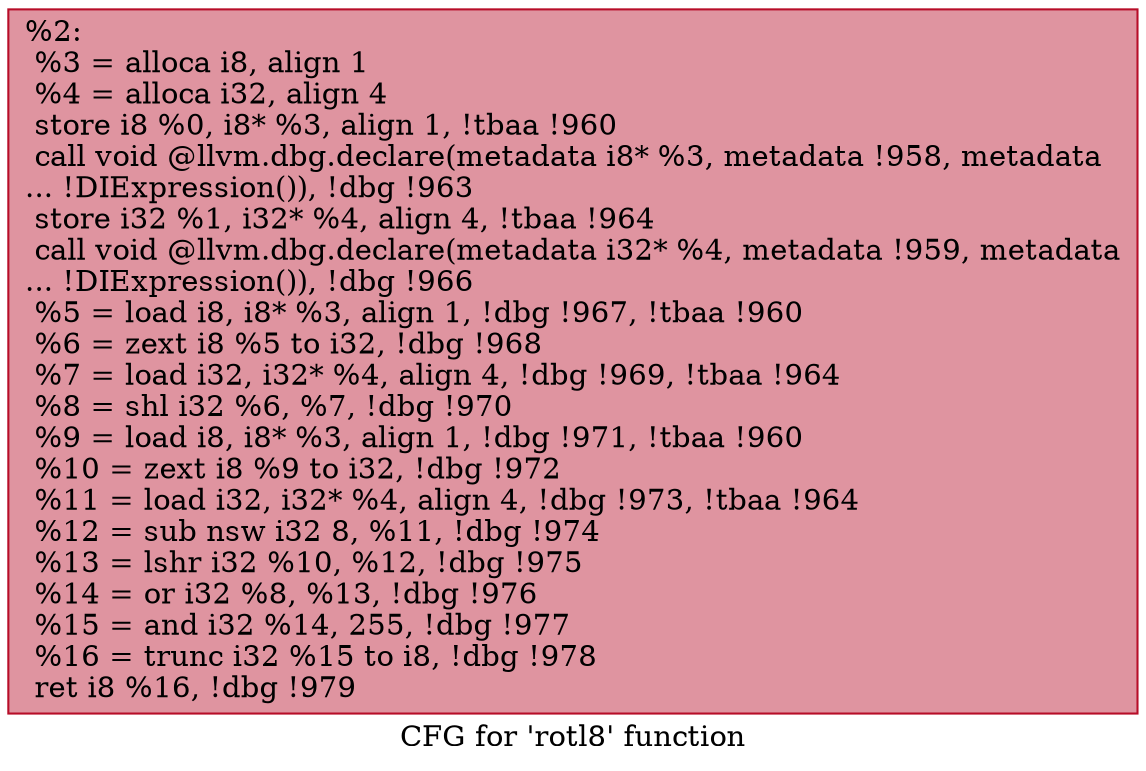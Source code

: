 digraph "CFG for 'rotl8' function" {
	label="CFG for 'rotl8' function";

	Node0x2191610 [shape=record,color="#b70d28ff", style=filled, fillcolor="#b70d2870",label="{%2:\l  %3 = alloca i8, align 1\l  %4 = alloca i32, align 4\l  store i8 %0, i8* %3, align 1, !tbaa !960\l  call void @llvm.dbg.declare(metadata i8* %3, metadata !958, metadata\l... !DIExpression()), !dbg !963\l  store i32 %1, i32* %4, align 4, !tbaa !964\l  call void @llvm.dbg.declare(metadata i32* %4, metadata !959, metadata\l... !DIExpression()), !dbg !966\l  %5 = load i8, i8* %3, align 1, !dbg !967, !tbaa !960\l  %6 = zext i8 %5 to i32, !dbg !968\l  %7 = load i32, i32* %4, align 4, !dbg !969, !tbaa !964\l  %8 = shl i32 %6, %7, !dbg !970\l  %9 = load i8, i8* %3, align 1, !dbg !971, !tbaa !960\l  %10 = zext i8 %9 to i32, !dbg !972\l  %11 = load i32, i32* %4, align 4, !dbg !973, !tbaa !964\l  %12 = sub nsw i32 8, %11, !dbg !974\l  %13 = lshr i32 %10, %12, !dbg !975\l  %14 = or i32 %8, %13, !dbg !976\l  %15 = and i32 %14, 255, !dbg !977\l  %16 = trunc i32 %15 to i8, !dbg !978\l  ret i8 %16, !dbg !979\l}"];
}

